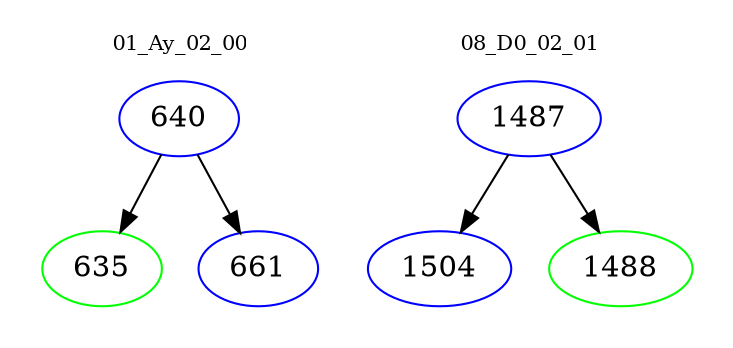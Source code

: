 digraph{
subgraph cluster_0 {
color = white
label = "01_Ay_02_00";
fontsize=10;
T0_640 [label="640", color="blue"]
T0_640 -> T0_635 [color="black"]
T0_635 [label="635", color="green"]
T0_640 -> T0_661 [color="black"]
T0_661 [label="661", color="blue"]
}
subgraph cluster_1 {
color = white
label = "08_D0_02_01";
fontsize=10;
T1_1487 [label="1487", color="blue"]
T1_1487 -> T1_1504 [color="black"]
T1_1504 [label="1504", color="blue"]
T1_1487 -> T1_1488 [color="black"]
T1_1488 [label="1488", color="green"]
}
}
